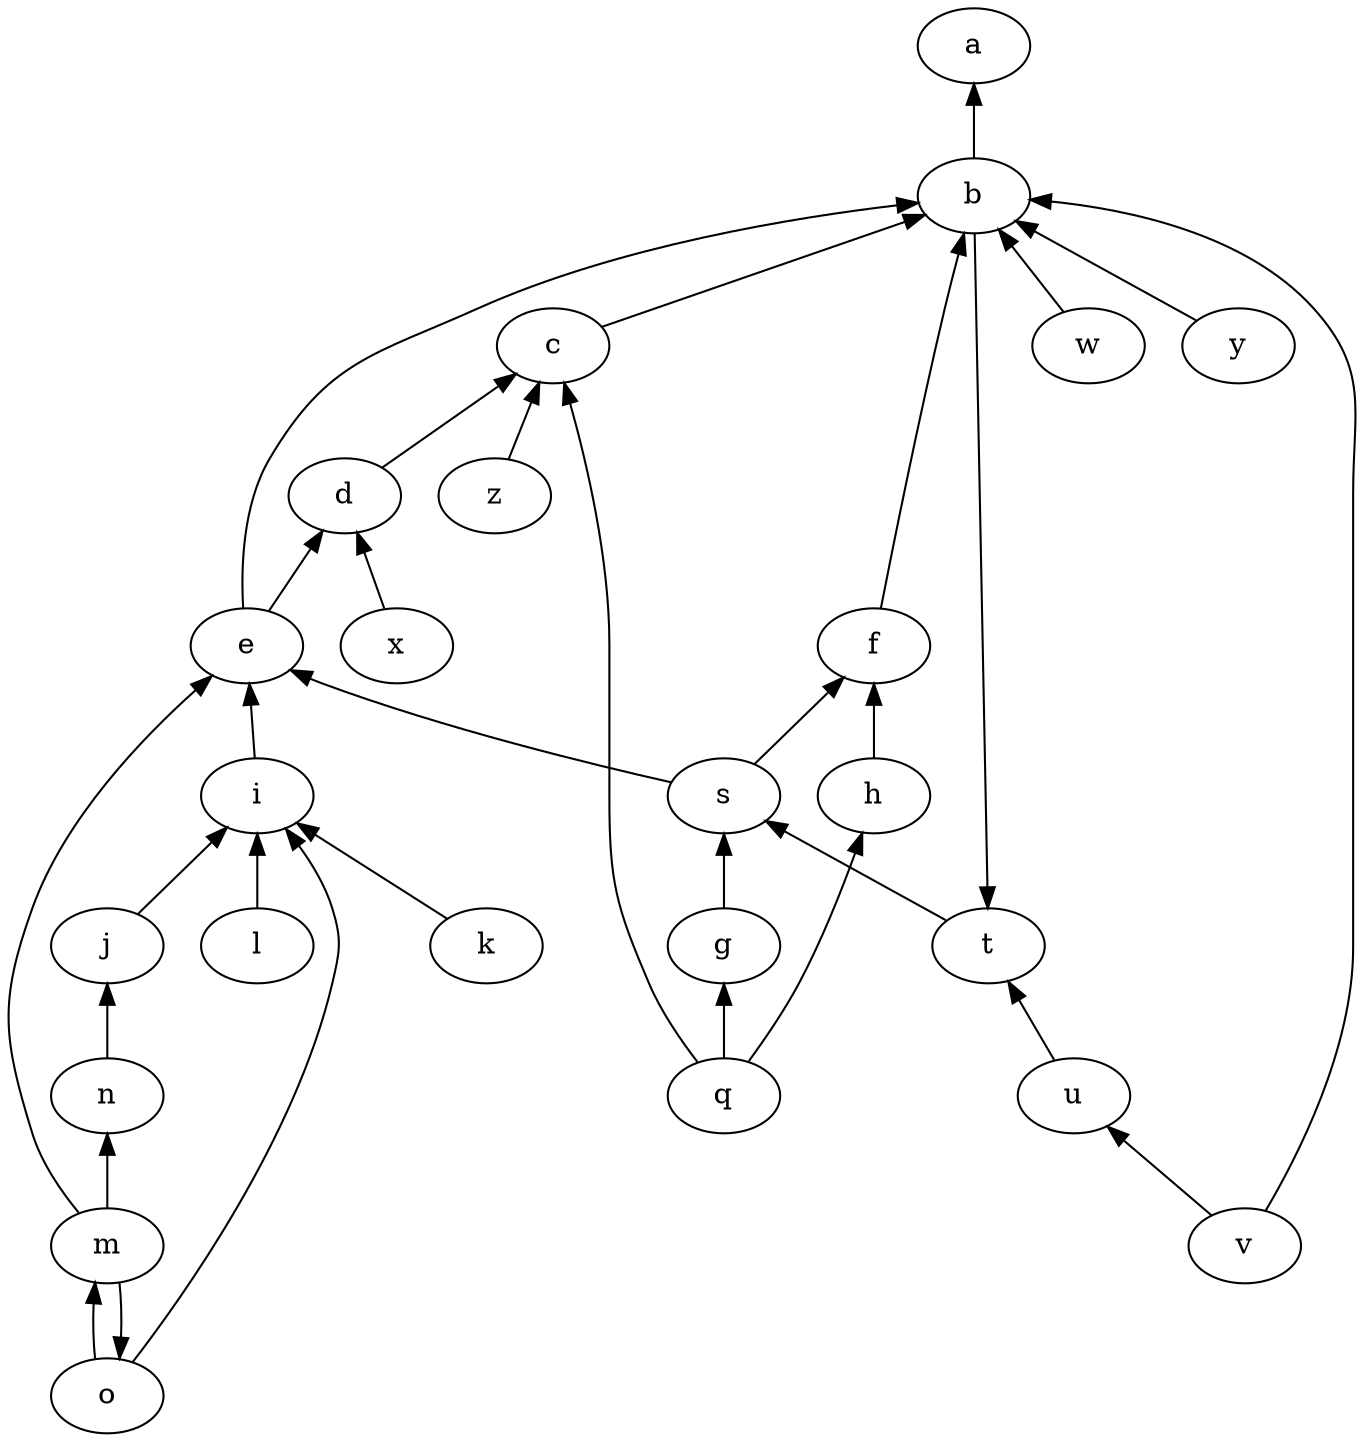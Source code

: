 digraph G {
    "a" -> "b" [dir=back];
    "t" -> "b" [dir=back];
    "b" -> "c" [dir=back];
    "c" -> "d" [dir=back];
    "b" -> "e" [dir=back];
    "d" -> "e" [dir=back];
    "b" -> "f" [dir=back];
    "s" -> "g" [dir=back];
    "f" -> "h" [dir=back];
    "e" -> "i" [dir=back];
    "i" -> "j" [dir=back];
    "i" -> "k" [dir=back];
    "i" -> "l" [dir=back];
    "e" -> "m" [dir=back];
    "o" -> "m" [dir=back];
    "n" -> "m" [dir=back];
    "j" -> "n" [dir=back];
    "i" -> "o" [dir=back];
    "m" -> "o" [dir=back];
    "g" -> "q" [dir=back];
    "h" -> "q" [dir=back];
    "c" -> "q" [dir=back];
    "e" -> "s" [dir=back];
    "f" -> "s" [dir=back];
    "s" -> "t" [dir=back];
    "t" -> "u" [dir=back];
    "b" -> "v" [dir=back];
    "u" -> "v" [dir=back];
    "b" -> "w" [dir=back];
    "d" -> "x" [dir=back];
    "b" -> "y" [dir=back];
    "c" -> "z" [dir=back];
}
